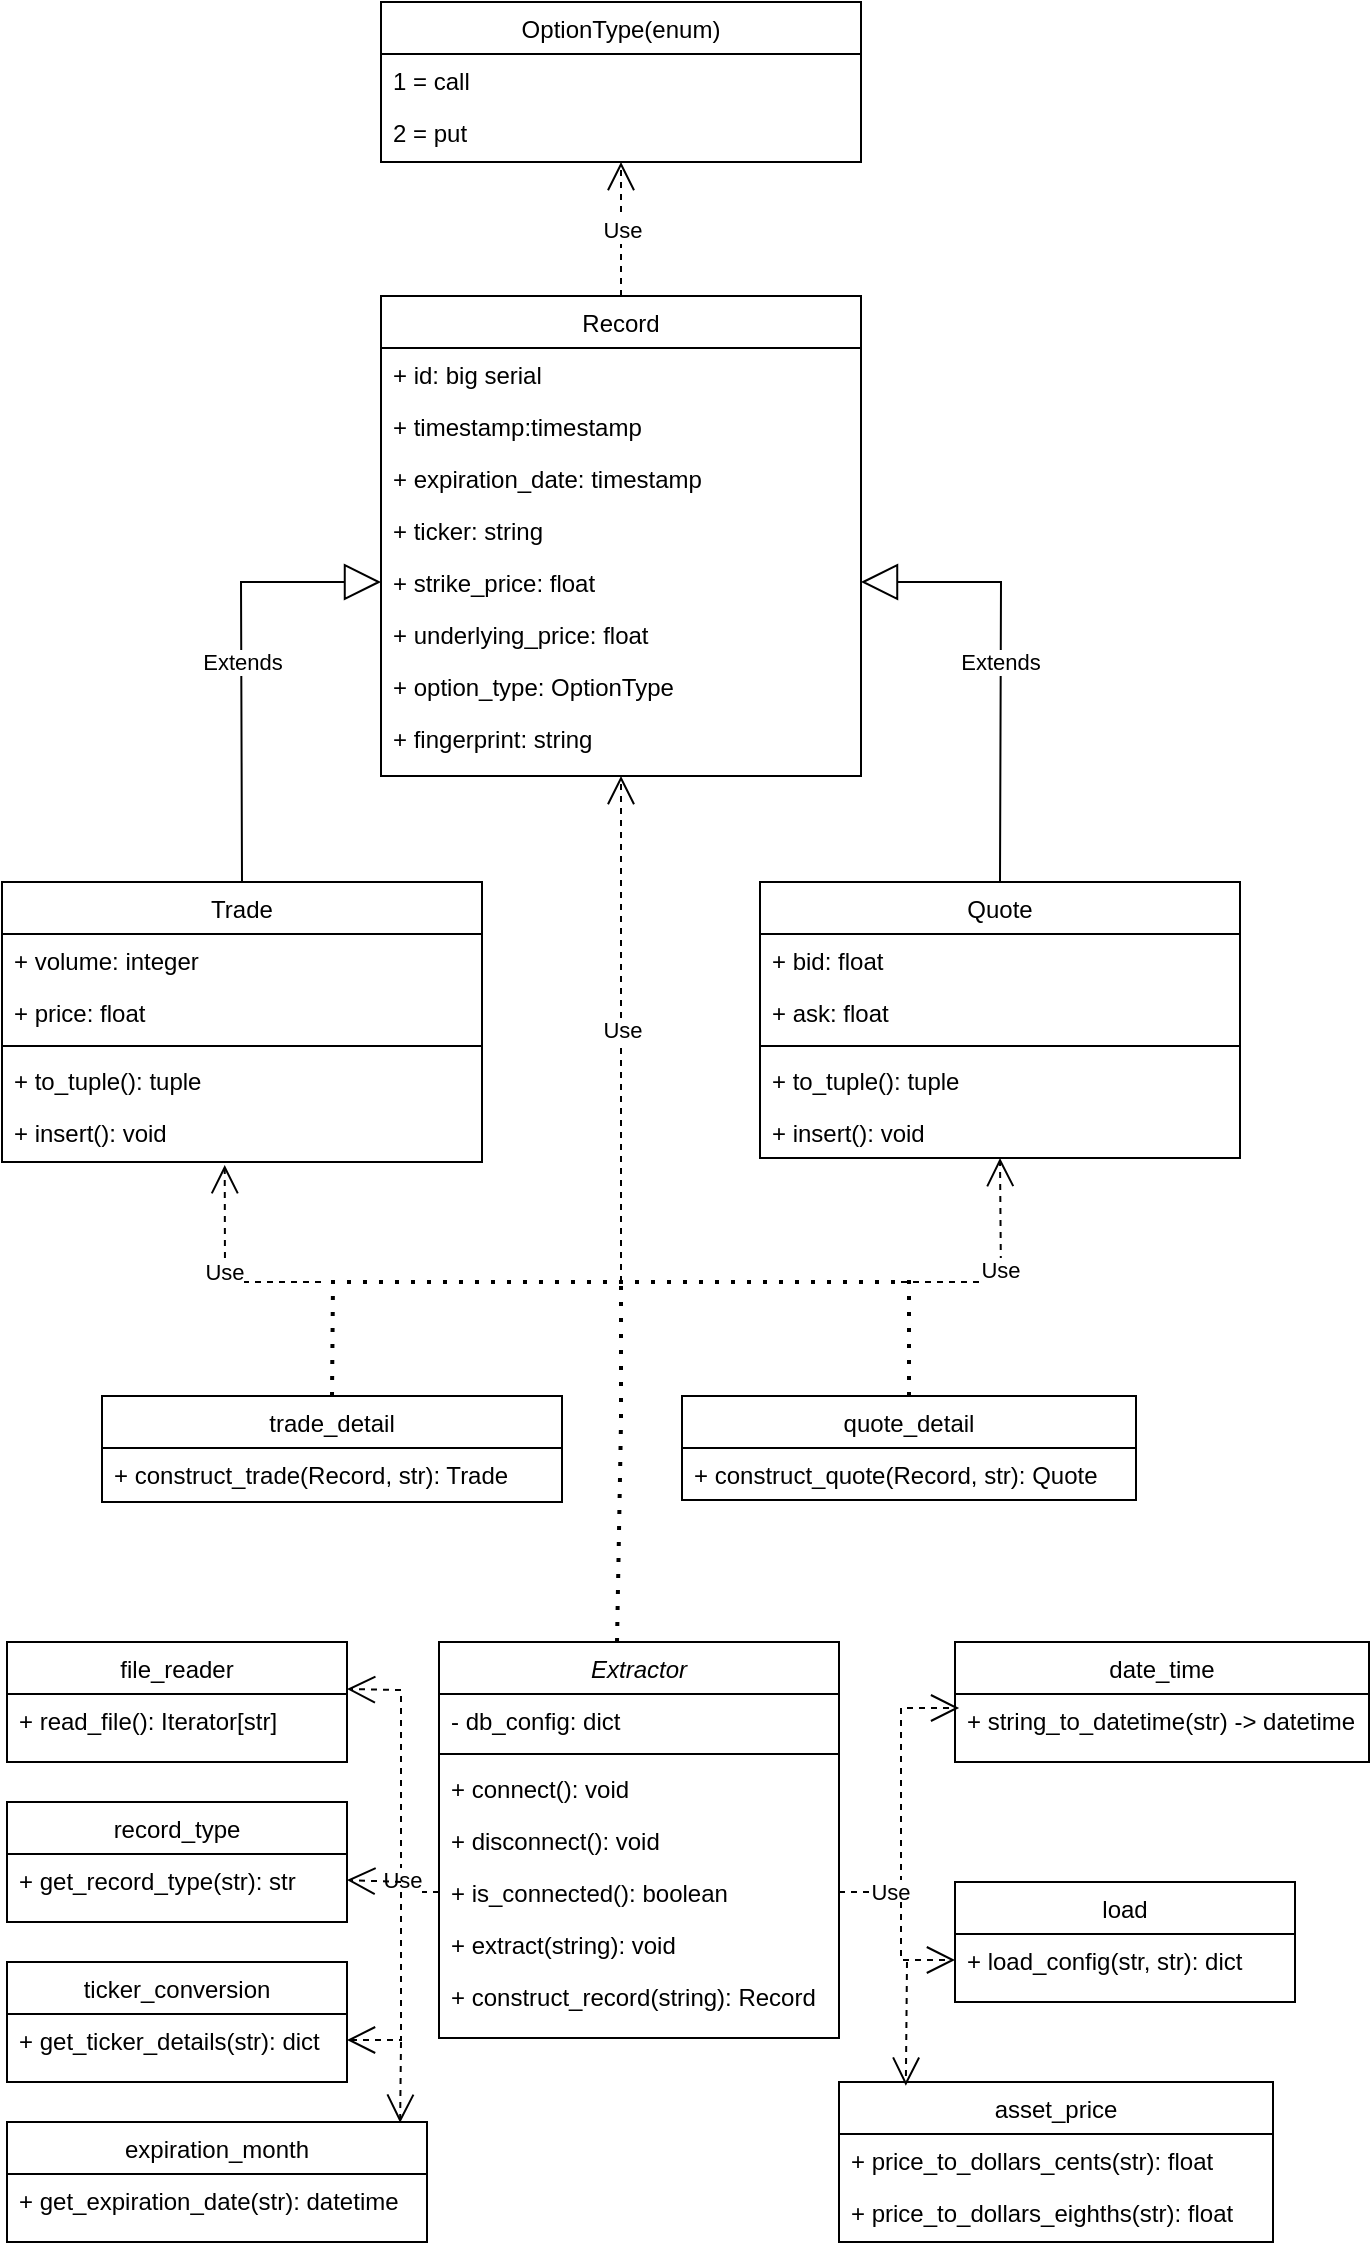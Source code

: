 <mxfile version="26.0.14">
  <diagram id="C5RBs43oDa-KdzZeNtuy" name="Page-1">
    <mxGraphModel dx="867" dy="928" grid="1" gridSize="10" guides="1" tooltips="1" connect="1" arrows="1" fold="1" page="1" pageScale="1" pageWidth="827" pageHeight="1169" math="0" shadow="0">
      <root>
        <mxCell id="WIyWlLk6GJQsqaUBKTNV-0" />
        <mxCell id="WIyWlLk6GJQsqaUBKTNV-1" parent="WIyWlLk6GJQsqaUBKTNV-0" />
        <mxCell id="zkfFHV4jXpPFQw0GAbJ--0" value="Extractor" style="swimlane;fontStyle=2;align=center;verticalAlign=top;childLayout=stackLayout;horizontal=1;startSize=26;horizontalStack=0;resizeParent=1;resizeLast=0;collapsible=1;marginBottom=0;rounded=0;shadow=0;strokeWidth=1;" parent="WIyWlLk6GJQsqaUBKTNV-1" vertex="1">
          <mxGeometry x="308.5" y="840" width="200" height="198" as="geometry">
            <mxRectangle x="230" y="140" width="160" height="26" as="alternateBounds" />
          </mxGeometry>
        </mxCell>
        <mxCell id="zkfFHV4jXpPFQw0GAbJ--1" value="- db_config: dict" style="text;align=left;verticalAlign=top;spacingLeft=4;spacingRight=4;overflow=hidden;rotatable=0;points=[[0,0.5],[1,0.5]];portConstraint=eastwest;" parent="zkfFHV4jXpPFQw0GAbJ--0" vertex="1">
          <mxGeometry y="26" width="200" height="26" as="geometry" />
        </mxCell>
        <mxCell id="zkfFHV4jXpPFQw0GAbJ--4" value="" style="line;html=1;strokeWidth=1;align=left;verticalAlign=middle;spacingTop=-1;spacingLeft=3;spacingRight=3;rotatable=0;labelPosition=right;points=[];portConstraint=eastwest;" parent="zkfFHV4jXpPFQw0GAbJ--0" vertex="1">
          <mxGeometry y="52" width="200" height="8" as="geometry" />
        </mxCell>
        <mxCell id="zkfFHV4jXpPFQw0GAbJ--5" value="+ connect(): void" style="text;align=left;verticalAlign=top;spacingLeft=4;spacingRight=4;overflow=hidden;rotatable=0;points=[[0,0.5],[1,0.5]];portConstraint=eastwest;" parent="zkfFHV4jXpPFQw0GAbJ--0" vertex="1">
          <mxGeometry y="60" width="200" height="26" as="geometry" />
        </mxCell>
        <mxCell id="kkQdLq-OPT-quRn5Hbyr-1" value="+ disconnect(): void" style="text;align=left;verticalAlign=top;spacingLeft=4;spacingRight=4;overflow=hidden;rotatable=0;points=[[0,0.5],[1,0.5]];portConstraint=eastwest;" vertex="1" parent="zkfFHV4jXpPFQw0GAbJ--0">
          <mxGeometry y="86" width="200" height="26" as="geometry" />
        </mxCell>
        <mxCell id="kkQdLq-OPT-quRn5Hbyr-2" value="+ is_connected(): boolean" style="text;align=left;verticalAlign=top;spacingLeft=4;spacingRight=4;overflow=hidden;rotatable=0;points=[[0,0.5],[1,0.5]];portConstraint=eastwest;" vertex="1" parent="zkfFHV4jXpPFQw0GAbJ--0">
          <mxGeometry y="112" width="200" height="26" as="geometry" />
        </mxCell>
        <mxCell id="kkQdLq-OPT-quRn5Hbyr-3" value="+ extract(string): void" style="text;align=left;verticalAlign=top;spacingLeft=4;spacingRight=4;overflow=hidden;rotatable=0;points=[[0,0.5],[1,0.5]];portConstraint=eastwest;" vertex="1" parent="zkfFHV4jXpPFQw0GAbJ--0">
          <mxGeometry y="138" width="200" height="26" as="geometry" />
        </mxCell>
        <mxCell id="kkQdLq-OPT-quRn5Hbyr-4" value="+ construct_record(string): Record" style="text;align=left;verticalAlign=top;spacingLeft=4;spacingRight=4;overflow=hidden;rotatable=0;points=[[0,0.5],[1,0.5]];portConstraint=eastwest;" vertex="1" parent="zkfFHV4jXpPFQw0GAbJ--0">
          <mxGeometry y="164" width="200" height="26" as="geometry" />
        </mxCell>
        <mxCell id="zkfFHV4jXpPFQw0GAbJ--6" value="Record" style="swimlane;fontStyle=0;align=center;verticalAlign=top;childLayout=stackLayout;horizontal=1;startSize=26;horizontalStack=0;resizeParent=1;resizeLast=0;collapsible=1;marginBottom=0;rounded=0;shadow=0;strokeWidth=1;" parent="WIyWlLk6GJQsqaUBKTNV-1" vertex="1">
          <mxGeometry x="279.5" y="167" width="240" height="240" as="geometry">
            <mxRectangle x="130" y="380" width="160" height="26" as="alternateBounds" />
          </mxGeometry>
        </mxCell>
        <mxCell id="zkfFHV4jXpPFQw0GAbJ--7" value="+ id: big serial" style="text;align=left;verticalAlign=top;spacingLeft=4;spacingRight=4;overflow=hidden;rotatable=0;points=[[0,0.5],[1,0.5]];portConstraint=eastwest;" parent="zkfFHV4jXpPFQw0GAbJ--6" vertex="1">
          <mxGeometry y="26" width="240" height="26" as="geometry" />
        </mxCell>
        <mxCell id="zkfFHV4jXpPFQw0GAbJ--8" value="+ timestamp:timestamp" style="text;align=left;verticalAlign=top;spacingLeft=4;spacingRight=4;overflow=hidden;rotatable=0;points=[[0,0.5],[1,0.5]];portConstraint=eastwest;rounded=0;shadow=0;html=0;" parent="zkfFHV4jXpPFQw0GAbJ--6" vertex="1">
          <mxGeometry y="52" width="240" height="26" as="geometry" />
        </mxCell>
        <mxCell id="kkQdLq-OPT-quRn5Hbyr-7" value="+ expiration_date: timestamp" style="text;align=left;verticalAlign=top;spacingLeft=4;spacingRight=4;overflow=hidden;rotatable=0;points=[[0,0.5],[1,0.5]];portConstraint=eastwest;rounded=0;shadow=0;html=0;" vertex="1" parent="zkfFHV4jXpPFQw0GAbJ--6">
          <mxGeometry y="78" width="240" height="26" as="geometry" />
        </mxCell>
        <mxCell id="kkQdLq-OPT-quRn5Hbyr-8" value="+ ticker: string" style="text;align=left;verticalAlign=top;spacingLeft=4;spacingRight=4;overflow=hidden;rotatable=0;points=[[0,0.5],[1,0.5]];portConstraint=eastwest;rounded=0;shadow=0;html=0;" vertex="1" parent="zkfFHV4jXpPFQw0GAbJ--6">
          <mxGeometry y="104" width="240" height="26" as="geometry" />
        </mxCell>
        <mxCell id="kkQdLq-OPT-quRn5Hbyr-9" value="+ strike_price: float" style="text;align=left;verticalAlign=top;spacingLeft=4;spacingRight=4;overflow=hidden;rotatable=0;points=[[0,0.5],[1,0.5]];portConstraint=eastwest;rounded=0;shadow=0;html=0;" vertex="1" parent="zkfFHV4jXpPFQw0GAbJ--6">
          <mxGeometry y="130" width="240" height="26" as="geometry" />
        </mxCell>
        <mxCell id="kkQdLq-OPT-quRn5Hbyr-10" value="+ underlying_price: float" style="text;align=left;verticalAlign=top;spacingLeft=4;spacingRight=4;overflow=hidden;rotatable=0;points=[[0,0.5],[1,0.5]];portConstraint=eastwest;rounded=0;shadow=0;html=0;" vertex="1" parent="zkfFHV4jXpPFQw0GAbJ--6">
          <mxGeometry y="156" width="240" height="26" as="geometry" />
        </mxCell>
        <mxCell id="kkQdLq-OPT-quRn5Hbyr-11" value="+ option_type: OptionType" style="text;align=left;verticalAlign=top;spacingLeft=4;spacingRight=4;overflow=hidden;rotatable=0;points=[[0,0.5],[1,0.5]];portConstraint=eastwest;rounded=0;shadow=0;html=0;" vertex="1" parent="zkfFHV4jXpPFQw0GAbJ--6">
          <mxGeometry y="182" width="240" height="26" as="geometry" />
        </mxCell>
        <mxCell id="kkQdLq-OPT-quRn5Hbyr-12" value="+ fingerprint: string" style="text;align=left;verticalAlign=top;spacingLeft=4;spacingRight=4;overflow=hidden;rotatable=0;points=[[0,0.5],[1,0.5]];portConstraint=eastwest;rounded=0;shadow=0;html=0;" vertex="1" parent="zkfFHV4jXpPFQw0GAbJ--6">
          <mxGeometry y="208" width="240" height="26" as="geometry" />
        </mxCell>
        <mxCell id="kkQdLq-OPT-quRn5Hbyr-13" value="Trade" style="swimlane;fontStyle=0;align=center;verticalAlign=top;childLayout=stackLayout;horizontal=1;startSize=26;horizontalStack=0;resizeParent=1;resizeLast=0;collapsible=1;marginBottom=0;rounded=0;shadow=0;strokeWidth=1;" vertex="1" parent="WIyWlLk6GJQsqaUBKTNV-1">
          <mxGeometry x="90" y="460" width="240" height="140" as="geometry">
            <mxRectangle x="130" y="380" width="160" height="26" as="alternateBounds" />
          </mxGeometry>
        </mxCell>
        <mxCell id="kkQdLq-OPT-quRn5Hbyr-20" value="+ volume: integer" style="text;align=left;verticalAlign=top;spacingLeft=4;spacingRight=4;overflow=hidden;rotatable=0;points=[[0,0.5],[1,0.5]];portConstraint=eastwest;rounded=0;shadow=0;html=0;" vertex="1" parent="kkQdLq-OPT-quRn5Hbyr-13">
          <mxGeometry y="26" width="240" height="26" as="geometry" />
        </mxCell>
        <mxCell id="kkQdLq-OPT-quRn5Hbyr-21" value="+ price: float" style="text;align=left;verticalAlign=top;spacingLeft=4;spacingRight=4;overflow=hidden;rotatable=0;points=[[0,0.5],[1,0.5]];portConstraint=eastwest;rounded=0;shadow=0;html=0;" vertex="1" parent="kkQdLq-OPT-quRn5Hbyr-13">
          <mxGeometry y="52" width="240" height="26" as="geometry" />
        </mxCell>
        <mxCell id="kkQdLq-OPT-quRn5Hbyr-71" value="" style="line;html=1;strokeWidth=1;align=left;verticalAlign=middle;spacingTop=-1;spacingLeft=3;spacingRight=3;rotatable=0;labelPosition=right;points=[];portConstraint=eastwest;" vertex="1" parent="kkQdLq-OPT-quRn5Hbyr-13">
          <mxGeometry y="78" width="240" height="8" as="geometry" />
        </mxCell>
        <mxCell id="kkQdLq-OPT-quRn5Hbyr-72" value="+ to_tuple(): tuple" style="text;align=left;verticalAlign=top;spacingLeft=4;spacingRight=4;overflow=hidden;rotatable=0;points=[[0,0.5],[1,0.5]];portConstraint=eastwest;rounded=0;shadow=0;html=0;" vertex="1" parent="kkQdLq-OPT-quRn5Hbyr-13">
          <mxGeometry y="86" width="240" height="26" as="geometry" />
        </mxCell>
        <mxCell id="kkQdLq-OPT-quRn5Hbyr-73" value="+ insert(): void" style="text;align=left;verticalAlign=top;spacingLeft=4;spacingRight=4;overflow=hidden;rotatable=0;points=[[0,0.5],[1,0.5]];portConstraint=eastwest;rounded=0;shadow=0;html=0;" vertex="1" parent="kkQdLq-OPT-quRn5Hbyr-13">
          <mxGeometry y="112" width="240" height="26" as="geometry" />
        </mxCell>
        <mxCell id="kkQdLq-OPT-quRn5Hbyr-23" value="Quote" style="swimlane;fontStyle=0;align=center;verticalAlign=top;childLayout=stackLayout;horizontal=1;startSize=26;horizontalStack=0;resizeParent=1;resizeLast=0;collapsible=1;marginBottom=0;rounded=0;shadow=0;strokeWidth=1;" vertex="1" parent="WIyWlLk6GJQsqaUBKTNV-1">
          <mxGeometry x="469" y="460" width="240" height="138" as="geometry">
            <mxRectangle x="130" y="380" width="160" height="26" as="alternateBounds" />
          </mxGeometry>
        </mxCell>
        <mxCell id="kkQdLq-OPT-quRn5Hbyr-30" value="+ bid: float" style="text;align=left;verticalAlign=top;spacingLeft=4;spacingRight=4;overflow=hidden;rotatable=0;points=[[0,0.5],[1,0.5]];portConstraint=eastwest;rounded=0;shadow=0;html=0;" vertex="1" parent="kkQdLq-OPT-quRn5Hbyr-23">
          <mxGeometry y="26" width="240" height="26" as="geometry" />
        </mxCell>
        <mxCell id="kkQdLq-OPT-quRn5Hbyr-31" value="+ ask: float" style="text;align=left;verticalAlign=top;spacingLeft=4;spacingRight=4;overflow=hidden;rotatable=0;points=[[0,0.5],[1,0.5]];portConstraint=eastwest;rounded=0;shadow=0;html=0;" vertex="1" parent="kkQdLq-OPT-quRn5Hbyr-23">
          <mxGeometry y="52" width="240" height="26" as="geometry" />
        </mxCell>
        <mxCell id="kkQdLq-OPT-quRn5Hbyr-77" value="" style="line;html=1;strokeWidth=1;align=left;verticalAlign=middle;spacingTop=-1;spacingLeft=3;spacingRight=3;rotatable=0;labelPosition=right;points=[];portConstraint=eastwest;" vertex="1" parent="kkQdLq-OPT-quRn5Hbyr-23">
          <mxGeometry y="78" width="240" height="8" as="geometry" />
        </mxCell>
        <mxCell id="kkQdLq-OPT-quRn5Hbyr-75" value="+ to_tuple(): tuple" style="text;align=left;verticalAlign=top;spacingLeft=4;spacingRight=4;overflow=hidden;rotatable=0;points=[[0,0.5],[1,0.5]];portConstraint=eastwest;rounded=0;shadow=0;html=0;" vertex="1" parent="kkQdLq-OPT-quRn5Hbyr-23">
          <mxGeometry y="86" width="240" height="26" as="geometry" />
        </mxCell>
        <mxCell id="kkQdLq-OPT-quRn5Hbyr-76" value="+ insert(): void" style="text;align=left;verticalAlign=top;spacingLeft=4;spacingRight=4;overflow=hidden;rotatable=0;points=[[0,0.5],[1,0.5]];portConstraint=eastwest;rounded=0;shadow=0;html=0;" vertex="1" parent="kkQdLq-OPT-quRn5Hbyr-23">
          <mxGeometry y="112" width="240" height="26" as="geometry" />
        </mxCell>
        <mxCell id="kkQdLq-OPT-quRn5Hbyr-35" value="Extends" style="endArrow=block;endSize=16;endFill=0;html=1;rounded=0;entryX=1;entryY=0.5;entryDx=0;entryDy=0;exitX=0.5;exitY=0;exitDx=0;exitDy=0;" edge="1" parent="WIyWlLk6GJQsqaUBKTNV-1" source="kkQdLq-OPT-quRn5Hbyr-23" target="kkQdLq-OPT-quRn5Hbyr-9">
          <mxGeometry width="160" relative="1" as="geometry">
            <mxPoint x="548.78" y="510" as="sourcePoint" />
            <mxPoint x="519.5" y="305.71" as="targetPoint" />
            <Array as="points">
              <mxPoint x="589.5" y="310" />
            </Array>
          </mxGeometry>
        </mxCell>
        <mxCell id="kkQdLq-OPT-quRn5Hbyr-37" value="Extends" style="endArrow=block;endSize=16;endFill=0;html=1;rounded=0;entryX=0;entryY=0.5;entryDx=0;entryDy=0;exitX=0.5;exitY=0;exitDx=0;exitDy=0;" edge="1" parent="WIyWlLk6GJQsqaUBKTNV-1" source="kkQdLq-OPT-quRn5Hbyr-13" target="kkQdLq-OPT-quRn5Hbyr-9">
          <mxGeometry width="160" relative="1" as="geometry">
            <mxPoint x="598.5" y="520" as="sourcePoint" />
            <mxPoint x="529.5" y="320" as="targetPoint" />
            <Array as="points">
              <mxPoint x="209.5" y="310" />
            </Array>
          </mxGeometry>
        </mxCell>
        <mxCell id="kkQdLq-OPT-quRn5Hbyr-38" value="OptionType(enum)" style="swimlane;fontStyle=0;align=center;verticalAlign=top;childLayout=stackLayout;horizontal=1;startSize=26;horizontalStack=0;resizeParent=1;resizeLast=0;collapsible=1;marginBottom=0;rounded=0;shadow=0;strokeWidth=1;" vertex="1" parent="WIyWlLk6GJQsqaUBKTNV-1">
          <mxGeometry x="279.5" y="20" width="240" height="80" as="geometry">
            <mxRectangle x="130" y="380" width="160" height="26" as="alternateBounds" />
          </mxGeometry>
        </mxCell>
        <mxCell id="kkQdLq-OPT-quRn5Hbyr-40" value="1 = call" style="text;align=left;verticalAlign=top;spacingLeft=4;spacingRight=4;overflow=hidden;rotatable=0;points=[[0,0.5],[1,0.5]];portConstraint=eastwest;rounded=0;shadow=0;html=0;" vertex="1" parent="kkQdLq-OPT-quRn5Hbyr-38">
          <mxGeometry y="26" width="240" height="26" as="geometry" />
        </mxCell>
        <mxCell id="kkQdLq-OPT-quRn5Hbyr-42" value="2 = put" style="text;align=left;verticalAlign=top;spacingLeft=4;spacingRight=4;overflow=hidden;rotatable=0;points=[[0,0.5],[1,0.5]];portConstraint=eastwest;rounded=0;shadow=0;html=0;" vertex="1" parent="kkQdLq-OPT-quRn5Hbyr-38">
          <mxGeometry y="52" width="240" height="26" as="geometry" />
        </mxCell>
        <mxCell id="kkQdLq-OPT-quRn5Hbyr-43" value="Use" style="endArrow=open;endSize=12;dashed=1;html=1;rounded=0;entryX=0.5;entryY=1;entryDx=0;entryDy=0;exitX=0.5;exitY=0;exitDx=0;exitDy=0;" edge="1" parent="WIyWlLk6GJQsqaUBKTNV-1" source="zkfFHV4jXpPFQw0GAbJ--6" target="kkQdLq-OPT-quRn5Hbyr-38">
          <mxGeometry width="160" relative="1" as="geometry">
            <mxPoint x="449.5" y="270" as="sourcePoint" />
            <mxPoint x="609.5" y="270" as="targetPoint" />
          </mxGeometry>
        </mxCell>
        <mxCell id="kkQdLq-OPT-quRn5Hbyr-44" value="record_type" style="swimlane;fontStyle=0;align=center;verticalAlign=top;childLayout=stackLayout;horizontal=1;startSize=26;horizontalStack=0;resizeParent=1;resizeLast=0;collapsible=1;marginBottom=0;rounded=0;shadow=0;strokeWidth=1;" vertex="1" parent="WIyWlLk6GJQsqaUBKTNV-1">
          <mxGeometry x="92.5" y="920" width="170" height="60" as="geometry">
            <mxRectangle x="130" y="380" width="160" height="26" as="alternateBounds" />
          </mxGeometry>
        </mxCell>
        <mxCell id="kkQdLq-OPT-quRn5Hbyr-45" value="+ get_record_type(str): str" style="text;align=left;verticalAlign=top;spacingLeft=4;spacingRight=4;overflow=hidden;rotatable=0;points=[[0,0.5],[1,0.5]];portConstraint=eastwest;rounded=0;shadow=0;html=0;" vertex="1" parent="kkQdLq-OPT-quRn5Hbyr-44">
          <mxGeometry y="26" width="170" height="26" as="geometry" />
        </mxCell>
        <mxCell id="kkQdLq-OPT-quRn5Hbyr-47" value="load" style="swimlane;fontStyle=0;align=center;verticalAlign=top;childLayout=stackLayout;horizontal=1;startSize=26;horizontalStack=0;resizeParent=1;resizeLast=0;collapsible=1;marginBottom=0;rounded=0;shadow=0;strokeWidth=1;" vertex="1" parent="WIyWlLk6GJQsqaUBKTNV-1">
          <mxGeometry x="566.5" y="960" width="170" height="60" as="geometry">
            <mxRectangle x="130" y="380" width="160" height="26" as="alternateBounds" />
          </mxGeometry>
        </mxCell>
        <mxCell id="kkQdLq-OPT-quRn5Hbyr-48" value="+ load_config(str, str): dict" style="text;align=left;verticalAlign=top;spacingLeft=4;spacingRight=4;overflow=hidden;rotatable=0;points=[[0,0.5],[1,0.5]];portConstraint=eastwest;rounded=0;shadow=0;html=0;" vertex="1" parent="kkQdLq-OPT-quRn5Hbyr-47">
          <mxGeometry y="26" width="170" height="26" as="geometry" />
        </mxCell>
        <mxCell id="kkQdLq-OPT-quRn5Hbyr-50" value="asset_price" style="swimlane;fontStyle=0;align=center;verticalAlign=top;childLayout=stackLayout;horizontal=1;startSize=26;horizontalStack=0;resizeParent=1;resizeLast=0;collapsible=1;marginBottom=0;rounded=0;shadow=0;strokeWidth=1;" vertex="1" parent="WIyWlLk6GJQsqaUBKTNV-1">
          <mxGeometry x="508.5" y="1060" width="217" height="80" as="geometry">
            <mxRectangle x="130" y="380" width="160" height="26" as="alternateBounds" />
          </mxGeometry>
        </mxCell>
        <mxCell id="kkQdLq-OPT-quRn5Hbyr-51" value="+ price_to_dollars_cents(str): float" style="text;align=left;verticalAlign=top;spacingLeft=4;spacingRight=4;overflow=hidden;rotatable=0;points=[[0,0.5],[1,0.5]];portConstraint=eastwest;rounded=0;shadow=0;html=0;" vertex="1" parent="kkQdLq-OPT-quRn5Hbyr-50">
          <mxGeometry y="26" width="217" height="26" as="geometry" />
        </mxCell>
        <mxCell id="kkQdLq-OPT-quRn5Hbyr-52" value="+ price_to_dollars_eighths(str): float" style="text;align=left;verticalAlign=top;spacingLeft=4;spacingRight=4;overflow=hidden;rotatable=0;points=[[0,0.5],[1,0.5]];portConstraint=eastwest;rounded=0;shadow=0;html=0;" vertex="1" parent="kkQdLq-OPT-quRn5Hbyr-50">
          <mxGeometry y="52" width="217" height="26" as="geometry" />
        </mxCell>
        <mxCell id="kkQdLq-OPT-quRn5Hbyr-53" value="file_reader" style="swimlane;fontStyle=0;align=center;verticalAlign=top;childLayout=stackLayout;horizontal=1;startSize=26;horizontalStack=0;resizeParent=1;resizeLast=0;collapsible=1;marginBottom=0;rounded=0;shadow=0;strokeWidth=1;" vertex="1" parent="WIyWlLk6GJQsqaUBKTNV-1">
          <mxGeometry x="92.5" y="840" width="170" height="60" as="geometry">
            <mxRectangle x="130" y="380" width="160" height="26" as="alternateBounds" />
          </mxGeometry>
        </mxCell>
        <mxCell id="kkQdLq-OPT-quRn5Hbyr-54" value="+ read_file(): Iterator[str]" style="text;align=left;verticalAlign=top;spacingLeft=4;spacingRight=4;overflow=hidden;rotatable=0;points=[[0,0.5],[1,0.5]];portConstraint=eastwest;rounded=0;shadow=0;html=0;" vertex="1" parent="kkQdLq-OPT-quRn5Hbyr-53">
          <mxGeometry y="26" width="170" height="26" as="geometry" />
        </mxCell>
        <mxCell id="kkQdLq-OPT-quRn5Hbyr-56" value="date_time" style="swimlane;fontStyle=0;align=center;verticalAlign=top;childLayout=stackLayout;horizontal=1;startSize=26;horizontalStack=0;resizeParent=1;resizeLast=0;collapsible=1;marginBottom=0;rounded=0;shadow=0;strokeWidth=1;" vertex="1" parent="WIyWlLk6GJQsqaUBKTNV-1">
          <mxGeometry x="566.5" y="840" width="207" height="60" as="geometry">
            <mxRectangle x="130" y="380" width="160" height="26" as="alternateBounds" />
          </mxGeometry>
        </mxCell>
        <mxCell id="kkQdLq-OPT-quRn5Hbyr-57" value="+ string_to_datetime(str) -&gt; datetime" style="text;align=left;verticalAlign=top;spacingLeft=4;spacingRight=4;overflow=hidden;rotatable=0;points=[[0,0.5],[1,0.5]];portConstraint=eastwest;rounded=0;shadow=0;html=0;" vertex="1" parent="kkQdLq-OPT-quRn5Hbyr-56">
          <mxGeometry y="26" width="207" height="26" as="geometry" />
        </mxCell>
        <mxCell id="kkQdLq-OPT-quRn5Hbyr-59" value="expiration_month" style="swimlane;fontStyle=0;align=center;verticalAlign=top;childLayout=stackLayout;horizontal=1;startSize=26;horizontalStack=0;resizeParent=1;resizeLast=0;collapsible=1;marginBottom=0;rounded=0;shadow=0;strokeWidth=1;" vertex="1" parent="WIyWlLk6GJQsqaUBKTNV-1">
          <mxGeometry x="92.5" y="1080" width="210" height="60" as="geometry">
            <mxRectangle x="130" y="380" width="160" height="26" as="alternateBounds" />
          </mxGeometry>
        </mxCell>
        <mxCell id="kkQdLq-OPT-quRn5Hbyr-60" value="+ get_expiration_date(str): datetime" style="text;align=left;verticalAlign=top;spacingLeft=4;spacingRight=4;overflow=hidden;rotatable=0;points=[[0,0.5],[1,0.5]];portConstraint=eastwest;rounded=0;shadow=0;html=0;" vertex="1" parent="kkQdLq-OPT-quRn5Hbyr-59">
          <mxGeometry y="26" width="210" height="26" as="geometry" />
        </mxCell>
        <mxCell id="kkQdLq-OPT-quRn5Hbyr-62" value="quote_detail" style="swimlane;fontStyle=0;align=center;verticalAlign=top;childLayout=stackLayout;horizontal=1;startSize=26;horizontalStack=0;resizeParent=1;resizeLast=0;collapsible=1;marginBottom=0;rounded=0;shadow=0;strokeWidth=1;" vertex="1" parent="WIyWlLk6GJQsqaUBKTNV-1">
          <mxGeometry x="430" y="717" width="227" height="52" as="geometry">
            <mxRectangle x="130" y="380" width="160" height="26" as="alternateBounds" />
          </mxGeometry>
        </mxCell>
        <mxCell id="kkQdLq-OPT-quRn5Hbyr-63" value="+ construct_quote(Record, str): Quote" style="text;align=left;verticalAlign=top;spacingLeft=4;spacingRight=4;overflow=hidden;rotatable=0;points=[[0,0.5],[1,0.5]];portConstraint=eastwest;rounded=0;shadow=0;html=0;" vertex="1" parent="kkQdLq-OPT-quRn5Hbyr-62">
          <mxGeometry y="26" width="227" height="26" as="geometry" />
        </mxCell>
        <mxCell id="kkQdLq-OPT-quRn5Hbyr-65" value="ticker_conversion" style="swimlane;fontStyle=0;align=center;verticalAlign=top;childLayout=stackLayout;horizontal=1;startSize=26;horizontalStack=0;resizeParent=1;resizeLast=0;collapsible=1;marginBottom=0;rounded=0;shadow=0;strokeWidth=1;" vertex="1" parent="WIyWlLk6GJQsqaUBKTNV-1">
          <mxGeometry x="92.5" y="1000" width="170" height="60" as="geometry">
            <mxRectangle x="130" y="380" width="160" height="26" as="alternateBounds" />
          </mxGeometry>
        </mxCell>
        <mxCell id="kkQdLq-OPT-quRn5Hbyr-67" value="+ get_ticker_details(str): dict" style="text;align=left;verticalAlign=top;spacingLeft=4;spacingRight=4;overflow=hidden;rotatable=0;points=[[0,0.5],[1,0.5]];portConstraint=eastwest;rounded=0;shadow=0;html=0;" vertex="1" parent="kkQdLq-OPT-quRn5Hbyr-65">
          <mxGeometry y="26" width="170" height="26" as="geometry" />
        </mxCell>
        <mxCell id="kkQdLq-OPT-quRn5Hbyr-68" value="trade_detail" style="swimlane;fontStyle=0;align=center;verticalAlign=top;childLayout=stackLayout;horizontal=1;startSize=26;horizontalStack=0;resizeParent=1;resizeLast=0;collapsible=1;marginBottom=0;rounded=0;shadow=0;strokeWidth=1;" vertex="1" parent="WIyWlLk6GJQsqaUBKTNV-1">
          <mxGeometry x="140" y="717" width="230" height="53" as="geometry">
            <mxRectangle x="130" y="380" width="160" height="26" as="alternateBounds" />
          </mxGeometry>
        </mxCell>
        <mxCell id="kkQdLq-OPT-quRn5Hbyr-69" value="+ construct_trade(Record, str): Trade" style="text;align=left;verticalAlign=top;spacingLeft=4;spacingRight=4;overflow=hidden;rotatable=0;points=[[0,0.5],[1,0.5]];portConstraint=eastwest;rounded=0;shadow=0;html=0;" vertex="1" parent="kkQdLq-OPT-quRn5Hbyr-68">
          <mxGeometry y="26" width="230" height="26" as="geometry" />
        </mxCell>
        <mxCell id="kkQdLq-OPT-quRn5Hbyr-78" value="Use" style="endArrow=open;endSize=12;dashed=1;html=1;rounded=0;entryX=0.5;entryY=1;entryDx=0;entryDy=0;" edge="1" parent="WIyWlLk6GJQsqaUBKTNV-1" target="zkfFHV4jXpPFQw0GAbJ--6">
          <mxGeometry width="160" relative="1" as="geometry">
            <mxPoint x="399.5" y="660" as="sourcePoint" />
            <mxPoint x="409.5" y="110" as="targetPoint" />
          </mxGeometry>
        </mxCell>
        <mxCell id="kkQdLq-OPT-quRn5Hbyr-79" value="" style="endArrow=none;dashed=1;html=1;dashPattern=1 3;strokeWidth=2;rounded=0;exitX=0.5;exitY=0;exitDx=0;exitDy=0;" edge="1" parent="WIyWlLk6GJQsqaUBKTNV-1" source="kkQdLq-OPT-quRn5Hbyr-68">
          <mxGeometry width="50" height="50" relative="1" as="geometry">
            <mxPoint x="279.5" y="660" as="sourcePoint" />
            <mxPoint x="399.5" y="660" as="targetPoint" />
            <Array as="points">
              <mxPoint x="255.5" y="660" />
            </Array>
          </mxGeometry>
        </mxCell>
        <mxCell id="kkQdLq-OPT-quRn5Hbyr-80" value="" style="endArrow=none;dashed=1;html=1;dashPattern=1 3;strokeWidth=2;rounded=0;exitX=0.5;exitY=0;exitDx=0;exitDy=0;" edge="1" parent="WIyWlLk6GJQsqaUBKTNV-1" source="kkQdLq-OPT-quRn5Hbyr-62">
          <mxGeometry width="50" height="50" relative="1" as="geometry">
            <mxPoint x="265.5" y="727" as="sourcePoint" />
            <mxPoint x="389.5" y="660" as="targetPoint" />
            <Array as="points">
              <mxPoint x="543.5" y="660" />
            </Array>
          </mxGeometry>
        </mxCell>
        <mxCell id="kkQdLq-OPT-quRn5Hbyr-81" value="Use" style="endArrow=open;endSize=12;dashed=1;html=1;rounded=0;entryX=0.464;entryY=1.137;entryDx=0;entryDy=0;entryPerimeter=0;" edge="1" parent="WIyWlLk6GJQsqaUBKTNV-1" target="kkQdLq-OPT-quRn5Hbyr-73">
          <mxGeometry x="0.001" width="160" relative="1" as="geometry">
            <mxPoint x="249.5" y="660" as="sourcePoint" />
            <mxPoint x="409.5" y="417" as="targetPoint" />
            <Array as="points">
              <mxPoint x="201.5" y="660" />
            </Array>
            <mxPoint as="offset" />
          </mxGeometry>
        </mxCell>
        <mxCell id="kkQdLq-OPT-quRn5Hbyr-82" value="Use" style="endArrow=open;endSize=12;dashed=1;html=1;rounded=0;entryX=0.5;entryY=1;entryDx=0;entryDy=0;" edge="1" parent="WIyWlLk6GJQsqaUBKTNV-1" target="kkQdLq-OPT-quRn5Hbyr-23">
          <mxGeometry x="0.001" width="160" relative="1" as="geometry">
            <mxPoint x="539.5" y="660" as="sourcePoint" />
            <mxPoint x="459.5" y="620" as="targetPoint" />
            <Array as="points">
              <mxPoint x="589.5" y="660" />
            </Array>
            <mxPoint as="offset" />
          </mxGeometry>
        </mxCell>
        <mxCell id="kkQdLq-OPT-quRn5Hbyr-84" value="Use" style="endArrow=open;endSize=12;dashed=1;html=1;rounded=0;entryX=0.5;entryY=1;entryDx=0;entryDy=0;exitX=0;exitY=0.5;exitDx=0;exitDy=0;" edge="1" parent="WIyWlLk6GJQsqaUBKTNV-1" source="kkQdLq-OPT-quRn5Hbyr-2">
          <mxGeometry x="-0.662" width="160" relative="1" as="geometry">
            <mxPoint x="262.5" y="1116.5" as="sourcePoint" />
            <mxPoint x="262.5" y="863.5" as="targetPoint" />
            <Array as="points">
              <mxPoint x="289.5" y="965" />
              <mxPoint x="289.5" y="864" />
            </Array>
            <mxPoint as="offset" />
          </mxGeometry>
        </mxCell>
        <mxCell id="kkQdLq-OPT-quRn5Hbyr-86" value="" style="endArrow=open;endSize=12;dashed=1;html=1;rounded=0;entryX=1;entryY=0.5;entryDx=0;entryDy=0;" edge="1" parent="WIyWlLk6GJQsqaUBKTNV-1" target="kkQdLq-OPT-quRn5Hbyr-45">
          <mxGeometry width="160" relative="1" as="geometry">
            <mxPoint x="289.5" y="960" as="sourcePoint" />
            <mxPoint x="349.5" y="1069.25" as="targetPoint" />
            <Array as="points" />
          </mxGeometry>
        </mxCell>
        <mxCell id="kkQdLq-OPT-quRn5Hbyr-88" value="" style="endArrow=open;endSize=12;dashed=1;html=1;rounded=0;entryX=1;entryY=0.5;entryDx=0;entryDy=0;" edge="1" parent="WIyWlLk6GJQsqaUBKTNV-1" target="kkQdLq-OPT-quRn5Hbyr-67">
          <mxGeometry width="160" relative="1" as="geometry">
            <mxPoint x="289.5" y="965" as="sourcePoint" />
            <mxPoint x="272.5" y="969" as="targetPoint" />
            <Array as="points">
              <mxPoint x="289.5" y="1039" />
            </Array>
          </mxGeometry>
        </mxCell>
        <mxCell id="kkQdLq-OPT-quRn5Hbyr-89" value="" style="endArrow=open;endSize=12;dashed=1;html=1;rounded=0;entryX=0.936;entryY=0.006;entryDx=0;entryDy=0;entryPerimeter=0;" edge="1" parent="WIyWlLk6GJQsqaUBKTNV-1" target="kkQdLq-OPT-quRn5Hbyr-59">
          <mxGeometry width="160" relative="1" as="geometry">
            <mxPoint x="289.5" y="1040" as="sourcePoint" />
            <mxPoint x="272.5" y="1049" as="targetPoint" />
            <Array as="points" />
          </mxGeometry>
        </mxCell>
        <mxCell id="kkQdLq-OPT-quRn5Hbyr-92" value="Use" style="endArrow=open;endSize=12;dashed=1;html=1;rounded=0;entryX=0.01;entryY=0.269;entryDx=0;entryDy=0;exitX=1;exitY=0.5;exitDx=0;exitDy=0;entryPerimeter=0;" edge="1" parent="WIyWlLk6GJQsqaUBKTNV-1" source="kkQdLq-OPT-quRn5Hbyr-2" target="kkQdLq-OPT-quRn5Hbyr-57">
          <mxGeometry x="-0.662" width="160" relative="1" as="geometry">
            <mxPoint x="319.5" y="975" as="sourcePoint" />
            <mxPoint x="272.5" y="873.5" as="targetPoint" />
            <Array as="points">
              <mxPoint x="539.5" y="965" />
              <mxPoint x="539.5" y="873" />
            </Array>
            <mxPoint as="offset" />
          </mxGeometry>
        </mxCell>
        <mxCell id="kkQdLq-OPT-quRn5Hbyr-93" value="" style="endArrow=open;endSize=12;dashed=1;html=1;rounded=0;entryX=0;entryY=0.5;entryDx=0;entryDy=0;" edge="1" parent="WIyWlLk6GJQsqaUBKTNV-1" target="kkQdLq-OPT-quRn5Hbyr-48">
          <mxGeometry width="160" relative="1" as="geometry">
            <mxPoint x="539.5" y="970" as="sourcePoint" />
            <mxPoint x="299.5" y="1090" as="targetPoint" />
            <Array as="points">
              <mxPoint x="539.5" y="999" />
            </Array>
          </mxGeometry>
        </mxCell>
        <mxCell id="kkQdLq-OPT-quRn5Hbyr-94" value="" style="endArrow=open;endSize=12;dashed=1;html=1;rounded=0;entryX=0.154;entryY=0.023;entryDx=0;entryDy=0;entryPerimeter=0;" edge="1" parent="WIyWlLk6GJQsqaUBKTNV-1" target="kkQdLq-OPT-quRn5Hbyr-50">
          <mxGeometry width="160" relative="1" as="geometry">
            <mxPoint x="542.5" y="1000" as="sourcePoint" />
            <mxPoint x="576.5" y="1009" as="targetPoint" />
            <Array as="points" />
          </mxGeometry>
        </mxCell>
        <mxCell id="kkQdLq-OPT-quRn5Hbyr-96" value="" style="endArrow=none;dashed=1;html=1;dashPattern=1 3;strokeWidth=2;rounded=0;" edge="1" parent="WIyWlLk6GJQsqaUBKTNV-1">
          <mxGeometry width="50" height="50" relative="1" as="geometry">
            <mxPoint x="397.5" y="840" as="sourcePoint" />
            <mxPoint x="399.5" y="660" as="targetPoint" />
            <Array as="points">
              <mxPoint x="399.5" y="730" />
            </Array>
          </mxGeometry>
        </mxCell>
      </root>
    </mxGraphModel>
  </diagram>
</mxfile>
